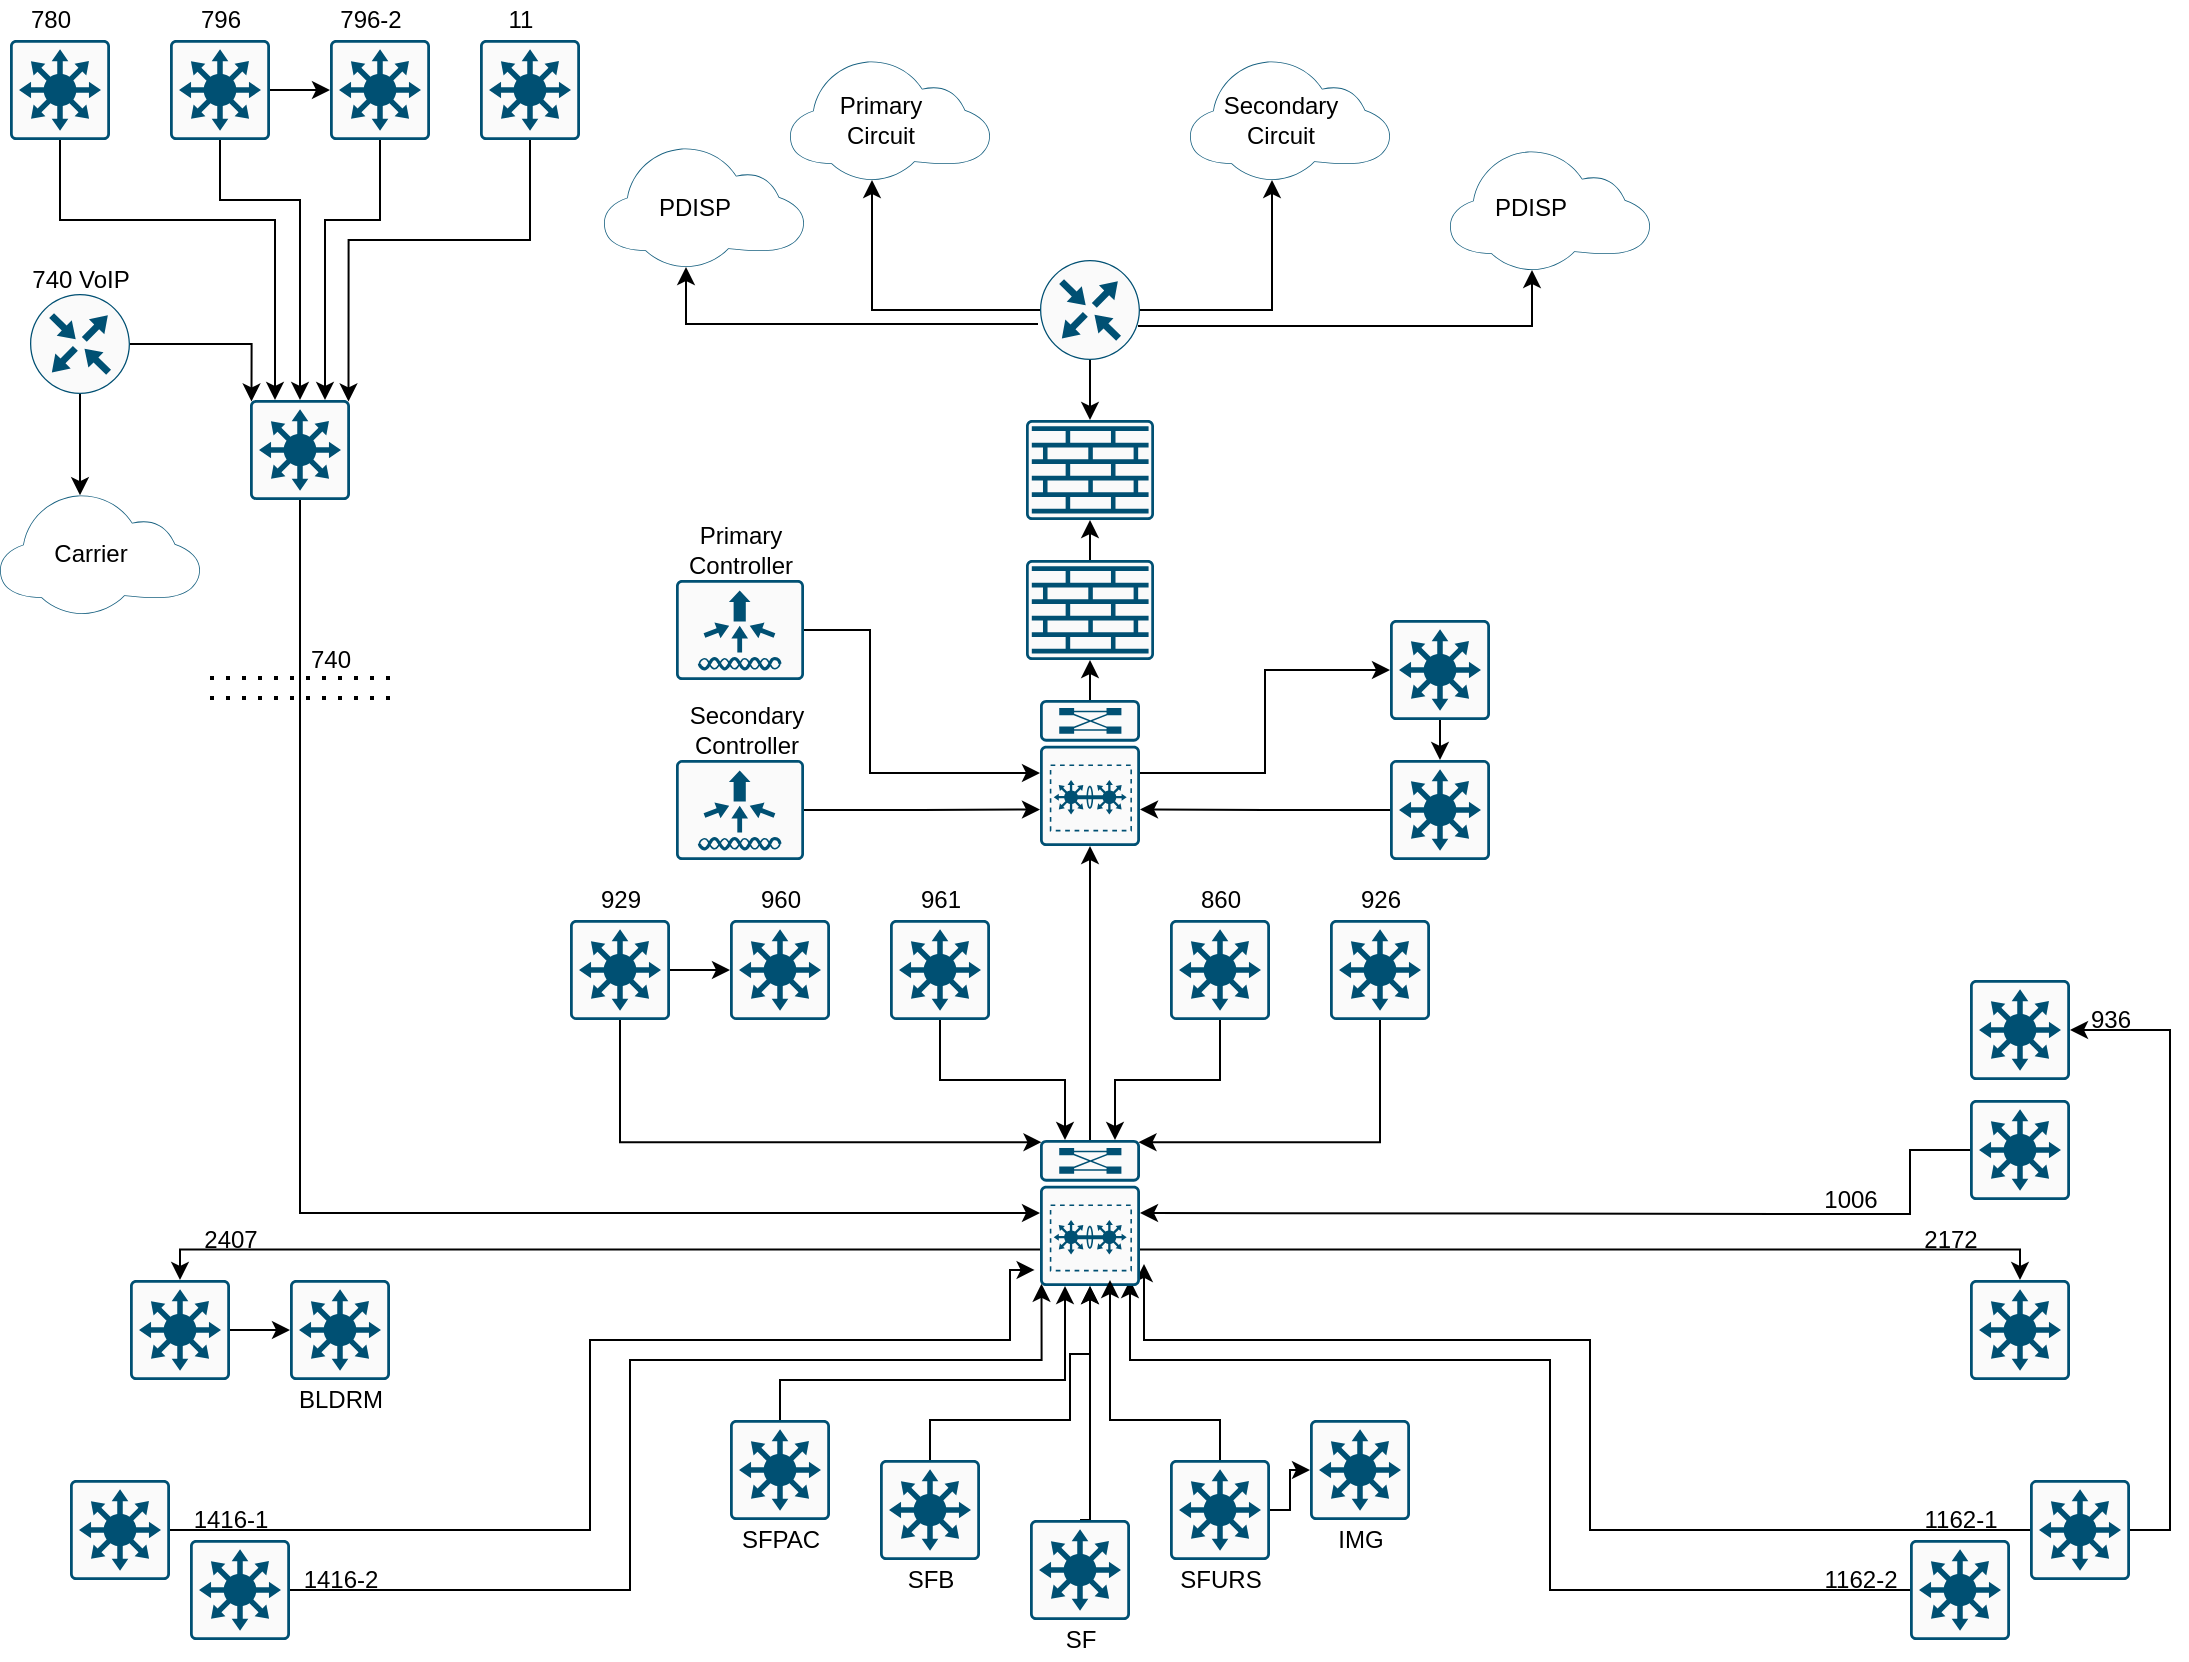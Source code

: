 <mxfile version="20.5.1" type="github" pages="4">
  <diagram id="FriN-vtPURFgTbw2qRA8" name="Primary Site">
    <mxGraphModel dx="1422" dy="762" grid="1" gridSize="10" guides="1" tooltips="1" connect="1" arrows="1" fold="1" page="1" pageScale="1" pageWidth="1100" pageHeight="850" math="0" shadow="0">
      <root>
        <mxCell id="0" />
        <mxCell id="1" parent="0" />
        <mxCell id="OypqnE4JQ_PSxYISH2HQ-80" style="edgeStyle=orthogonalEdgeStyle;rounded=0;orthogonalLoop=1;jettySize=auto;html=1;exitX=1;exitY=0.5;exitDx=0;exitDy=0;exitPerimeter=0;entryX=-0.054;entryY=0.89;entryDx=0;entryDy=0;entryPerimeter=0;" parent="1" source="OypqnE4JQ_PSxYISH2HQ-9" target="OypqnE4JQ_PSxYISH2HQ-18" edge="1">
          <mxGeometry relative="1" as="geometry">
            <Array as="points">
              <mxPoint x="300" y="775" />
              <mxPoint x="300" y="680" />
              <mxPoint x="510" y="680" />
              <mxPoint x="510" y="645" />
            </Array>
          </mxGeometry>
        </mxCell>
        <mxCell id="OypqnE4JQ_PSxYISH2HQ-9" value="" style="sketch=0;points=[[0.015,0.015,0],[0.985,0.015,0],[0.985,0.985,0],[0.015,0.985,0],[0.25,0,0],[0.5,0,0],[0.75,0,0],[1,0.25,0],[1,0.5,0],[1,0.75,0],[0.75,1,0],[0.5,1,0],[0.25,1,0],[0,0.75,0],[0,0.5,0],[0,0.25,0]];verticalLabelPosition=bottom;html=1;verticalAlign=top;aspect=fixed;align=center;pointerEvents=1;shape=mxgraph.cisco19.rect;prIcon=l3_switch;fillColor=#FAFAFA;strokeColor=#005073;" parent="1" vertex="1">
          <mxGeometry x="40" y="750" width="50" height="50" as="geometry" />
        </mxCell>
        <mxCell id="OypqnE4JQ_PSxYISH2HQ-72" style="edgeStyle=orthogonalEdgeStyle;rounded=0;orthogonalLoop=1;jettySize=auto;html=1;exitX=1;exitY=0.5;exitDx=0;exitDy=0;exitPerimeter=0;entryX=0.015;entryY=0.985;entryDx=0;entryDy=0;entryPerimeter=0;" parent="1" source="OypqnE4JQ_PSxYISH2HQ-10" target="OypqnE4JQ_PSxYISH2HQ-18" edge="1">
          <mxGeometry relative="1" as="geometry">
            <Array as="points">
              <mxPoint x="320" y="805" />
              <mxPoint x="320" y="690" />
              <mxPoint x="526" y="690" />
            </Array>
          </mxGeometry>
        </mxCell>
        <mxCell id="OypqnE4JQ_PSxYISH2HQ-10" value="" style="sketch=0;points=[[0.015,0.015,0],[0.985,0.015,0],[0.985,0.985,0],[0.015,0.985,0],[0.25,0,0],[0.5,0,0],[0.75,0,0],[1,0.25,0],[1,0.5,0],[1,0.75,0],[0.75,1,0],[0.5,1,0],[0.25,1,0],[0,0.75,0],[0,0.5,0],[0,0.25,0]];verticalLabelPosition=bottom;html=1;verticalAlign=top;aspect=fixed;align=center;pointerEvents=1;shape=mxgraph.cisco19.rect;prIcon=l3_switch;fillColor=#FAFAFA;strokeColor=#005073;" parent="1" vertex="1">
          <mxGeometry x="100" y="780" width="50" height="50" as="geometry" />
        </mxCell>
        <mxCell id="R2XJ4uEHDBm3MuejXHk6-41" style="edgeStyle=orthogonalEdgeStyle;rounded=0;orthogonalLoop=1;jettySize=auto;html=1;exitX=1;exitY=0.5;exitDx=0;exitDy=0;exitPerimeter=0;entryX=0;entryY=0.5;entryDx=0;entryDy=0;entryPerimeter=0;" parent="1" source="OypqnE4JQ_PSxYISH2HQ-11" target="R2XJ4uEHDBm3MuejXHk6-40" edge="1">
          <mxGeometry relative="1" as="geometry" />
        </mxCell>
        <mxCell id="OypqnE4JQ_PSxYISH2HQ-11" value="" style="sketch=0;points=[[0.015,0.015,0],[0.985,0.015,0],[0.985,0.985,0],[0.015,0.985,0],[0.25,0,0],[0.5,0,0],[0.75,0,0],[1,0.25,0],[1,0.5,0],[1,0.75,0],[0.75,1,0],[0.5,1,0],[0.25,1,0],[0,0.75,0],[0,0.5,0],[0,0.25,0]];verticalLabelPosition=bottom;html=1;verticalAlign=top;aspect=fixed;align=center;pointerEvents=1;shape=mxgraph.cisco19.rect;prIcon=l3_switch;fillColor=#FAFAFA;strokeColor=#005073;" parent="1" vertex="1">
          <mxGeometry x="70" y="650" width="50" height="50" as="geometry" />
        </mxCell>
        <mxCell id="OypqnE4JQ_PSxYISH2HQ-12" value="" style="sketch=0;points=[[0.015,0.015,0],[0.985,0.015,0],[0.985,0.985,0],[0.015,0.985,0],[0.25,0,0],[0.5,0,0],[0.75,0,0],[1,0.25,0],[1,0.5,0],[1,0.75,0],[0.75,1,0],[0.5,1,0],[0.25,1,0],[0,0.75,0],[0,0.5,0],[0,0.25,0]];verticalLabelPosition=bottom;html=1;verticalAlign=top;aspect=fixed;align=center;pointerEvents=1;shape=mxgraph.cisco19.rect;prIcon=l3_switch;fillColor=#FAFAFA;strokeColor=#005073;" parent="1" vertex="1">
          <mxGeometry x="990" y="500" width="50" height="50" as="geometry" />
        </mxCell>
        <mxCell id="R2XJ4uEHDBm3MuejXHk6-22" style="edgeStyle=orthogonalEdgeStyle;rounded=0;orthogonalLoop=1;jettySize=auto;html=1;exitX=0;exitY=0.5;exitDx=0;exitDy=0;exitPerimeter=0;entryX=1;entryY=0.5;entryDx=0;entryDy=0;entryPerimeter=0;" parent="1" source="OypqnE4JQ_PSxYISH2HQ-13" target="OypqnE4JQ_PSxYISH2HQ-18" edge="1">
          <mxGeometry relative="1" as="geometry">
            <Array as="points">
              <mxPoint x="960" y="585" />
              <mxPoint x="960" y="617" />
              <mxPoint x="930" y="617" />
            </Array>
          </mxGeometry>
        </mxCell>
        <mxCell id="OypqnE4JQ_PSxYISH2HQ-13" value="" style="sketch=0;points=[[0.015,0.015,0],[0.985,0.015,0],[0.985,0.985,0],[0.015,0.985,0],[0.25,0,0],[0.5,0,0],[0.75,0,0],[1,0.25,0],[1,0.5,0],[1,0.75,0],[0.75,1,0],[0.5,1,0],[0.25,1,0],[0,0.75,0],[0,0.5,0],[0,0.25,0]];verticalLabelPosition=bottom;html=1;verticalAlign=top;aspect=fixed;align=center;pointerEvents=1;shape=mxgraph.cisco19.rect;prIcon=l3_switch;fillColor=#FAFAFA;strokeColor=#005073;" parent="1" vertex="1">
          <mxGeometry x="990" y="560" width="50" height="50" as="geometry" />
        </mxCell>
        <object label="" id="OypqnE4JQ_PSxYISH2HQ-14">
          <mxCell style="sketch=0;points=[[0.015,0.015,0],[0.985,0.015,0],[0.985,0.985,0],[0.015,0.985,0],[0.25,0,0],[0.5,0,0],[0.75,0,0],[1,0.25,0],[1,0.5,0],[1,0.75,0],[0.75,1,0],[0.5,1,0],[0.25,1,0],[0,0.75,0],[0,0.5,0],[0,0.25,0]];verticalLabelPosition=bottom;html=1;verticalAlign=top;aspect=fixed;align=center;pointerEvents=1;shape=mxgraph.cisco19.rect;prIcon=l3_switch;fillColor=#FAFAFA;strokeColor=#005073;" parent="1" vertex="1">
            <mxGeometry x="990" y="650" width="50" height="50" as="geometry" />
          </mxCell>
        </object>
        <mxCell id="OypqnE4JQ_PSxYISH2HQ-74" style="edgeStyle=orthogonalEdgeStyle;rounded=0;orthogonalLoop=1;jettySize=auto;html=1;exitX=0;exitY=0.5;exitDx=0;exitDy=0;exitPerimeter=0;" parent="1" source="OypqnE4JQ_PSxYISH2HQ-15" edge="1">
          <mxGeometry relative="1" as="geometry">
            <mxPoint x="570" y="650" as="targetPoint" />
            <Array as="points">
              <mxPoint x="780" y="805" />
              <mxPoint x="780" y="690" />
              <mxPoint x="570" y="690" />
            </Array>
          </mxGeometry>
        </mxCell>
        <mxCell id="OypqnE4JQ_PSxYISH2HQ-15" value="" style="sketch=0;points=[[0.015,0.015,0],[0.985,0.015,0],[0.985,0.985,0],[0.015,0.985,0],[0.25,0,0],[0.5,0,0],[0.75,0,0],[1,0.25,0],[1,0.5,0],[1,0.75,0],[0.75,1,0],[0.5,1,0],[0.25,1,0],[0,0.75,0],[0,0.5,0],[0,0.25,0]];verticalLabelPosition=bottom;html=1;verticalAlign=top;aspect=fixed;align=center;pointerEvents=1;shape=mxgraph.cisco19.rect;prIcon=l3_switch;fillColor=#FAFAFA;strokeColor=#005073;" parent="1" vertex="1">
          <mxGeometry x="960" y="780" width="50" height="50" as="geometry" />
        </mxCell>
        <mxCell id="R2XJ4uEHDBm3MuejXHk6-32" style="edgeStyle=orthogonalEdgeStyle;rounded=0;orthogonalLoop=1;jettySize=auto;html=1;exitX=1;exitY=0.5;exitDx=0;exitDy=0;exitPerimeter=0;entryX=1;entryY=0.5;entryDx=0;entryDy=0;entryPerimeter=0;" parent="1" source="OypqnE4JQ_PSxYISH2HQ-16" target="OypqnE4JQ_PSxYISH2HQ-12" edge="1">
          <mxGeometry relative="1" as="geometry" />
        </mxCell>
        <mxCell id="R2XJ4uEHDBm3MuejXHk6-68" style="edgeStyle=orthogonalEdgeStyle;rounded=0;orthogonalLoop=1;jettySize=auto;html=1;exitX=0;exitY=0.5;exitDx=0;exitDy=0;exitPerimeter=0;entryX=1.04;entryY=0.849;entryDx=0;entryDy=0;entryPerimeter=0;" parent="1" source="OypqnE4JQ_PSxYISH2HQ-16" target="OypqnE4JQ_PSxYISH2HQ-18" edge="1">
          <mxGeometry relative="1" as="geometry">
            <Array as="points">
              <mxPoint x="800" y="775" />
              <mxPoint x="800" y="680" />
              <mxPoint x="577" y="680" />
            </Array>
          </mxGeometry>
        </mxCell>
        <mxCell id="OypqnE4JQ_PSxYISH2HQ-16" value="" style="sketch=0;points=[[0.015,0.015,0],[0.985,0.015,0],[0.985,0.985,0],[0.015,0.985,0],[0.25,0,0],[0.5,0,0],[0.75,0,0],[1,0.25,0],[1,0.5,0],[1,0.75,0],[0.75,1,0],[0.5,1,0],[0.25,1,0],[0,0.75,0],[0,0.5,0],[0,0.25,0]];verticalLabelPosition=bottom;html=1;verticalAlign=top;aspect=fixed;align=center;pointerEvents=1;shape=mxgraph.cisco19.rect;prIcon=l3_switch;fillColor=#FAFAFA;strokeColor=#005073;" parent="1" vertex="1">
          <mxGeometry x="1020" y="750" width="50" height="50" as="geometry" />
        </mxCell>
        <mxCell id="OypqnE4JQ_PSxYISH2HQ-69" style="edgeStyle=orthogonalEdgeStyle;rounded=0;orthogonalLoop=1;jettySize=auto;html=1;exitX=0;exitY=0.75;exitDx=0;exitDy=0;exitPerimeter=0;entryX=0.5;entryY=0;entryDx=0;entryDy=0;entryPerimeter=0;" parent="1" source="OypqnE4JQ_PSxYISH2HQ-18" target="OypqnE4JQ_PSxYISH2HQ-11" edge="1">
          <mxGeometry relative="1" as="geometry">
            <Array as="points">
              <mxPoint x="95" y="635" />
            </Array>
          </mxGeometry>
        </mxCell>
        <mxCell id="OypqnE4JQ_PSxYISH2HQ-70" style="edgeStyle=orthogonalEdgeStyle;rounded=0;orthogonalLoop=1;jettySize=auto;html=1;exitX=1;exitY=0.75;exitDx=0;exitDy=0;exitPerimeter=0;entryX=0.5;entryY=0;entryDx=0;entryDy=0;entryPerimeter=0;" parent="1" source="OypqnE4JQ_PSxYISH2HQ-18" target="OypqnE4JQ_PSxYISH2HQ-14" edge="1">
          <mxGeometry relative="1" as="geometry">
            <Array as="points">
              <mxPoint x="1015" y="635" />
            </Array>
          </mxGeometry>
        </mxCell>
        <mxCell id="R2XJ4uEHDBm3MuejXHk6-43" style="edgeStyle=orthogonalEdgeStyle;rounded=0;orthogonalLoop=1;jettySize=auto;html=1;exitX=0.5;exitY=0;exitDx=0;exitDy=0;exitPerimeter=0;entryX=0.5;entryY=1;entryDx=0;entryDy=0;entryPerimeter=0;" parent="1" source="OypqnE4JQ_PSxYISH2HQ-18" target="R2XJ4uEHDBm3MuejXHk6-1" edge="1">
          <mxGeometry relative="1" as="geometry" />
        </mxCell>
        <mxCell id="OypqnE4JQ_PSxYISH2HQ-18" value="" style="sketch=0;points=[[0.015,0.015,0],[0.985,0.015,0],[0.985,0.985,0],[0.015,0.985,0],[0.25,0,0],[0.5,0,0],[0.75,0,0],[1,0.25,0],[1,0.5,0],[1,0.75,0],[0.75,1,0],[0.5,1,0],[0.25,1,0],[0,0.75,0],[0,0.5,0],[0,0.25,0]];verticalLabelPosition=bottom;html=1;verticalAlign=top;aspect=fixed;align=center;pointerEvents=1;shape=mxgraph.cisco19.rect;prIcon=6500_vss;fillColor=#FAFAFA;strokeColor=#005073;" parent="1" vertex="1">
          <mxGeometry x="525" y="580" width="50" height="73" as="geometry" />
        </mxCell>
        <mxCell id="R2XJ4uEHDBm3MuejXHk6-81" style="edgeStyle=orthogonalEdgeStyle;rounded=0;orthogonalLoop=1;jettySize=auto;html=1;exitX=0.5;exitY=1;exitDx=0;exitDy=0;exitPerimeter=0;entryX=0.25;entryY=0;entryDx=0;entryDy=0;entryPerimeter=0;" parent="1" source="OypqnE4JQ_PSxYISH2HQ-19" target="OypqnE4JQ_PSxYISH2HQ-20" edge="1">
          <mxGeometry relative="1" as="geometry">
            <Array as="points">
              <mxPoint x="35" y="120" />
              <mxPoint x="143" y="120" />
            </Array>
          </mxGeometry>
        </mxCell>
        <mxCell id="OypqnE4JQ_PSxYISH2HQ-19" value="" style="sketch=0;points=[[0.015,0.015,0],[0.985,0.015,0],[0.985,0.985,0],[0.015,0.985,0],[0.25,0,0],[0.5,0,0],[0.75,0,0],[1,0.25,0],[1,0.5,0],[1,0.75,0],[0.75,1,0],[0.5,1,0],[0.25,1,0],[0,0.75,0],[0,0.5,0],[0,0.25,0]];verticalLabelPosition=bottom;html=1;verticalAlign=top;aspect=fixed;align=center;pointerEvents=1;shape=mxgraph.cisco19.rect;prIcon=l3_switch;fillColor=#FAFAFA;strokeColor=#005073;" parent="1" vertex="1">
          <mxGeometry x="10" y="30" width="50" height="50" as="geometry" />
        </mxCell>
        <mxCell id="OypqnE4JQ_PSxYISH2HQ-46" style="edgeStyle=orthogonalEdgeStyle;rounded=0;orthogonalLoop=1;jettySize=auto;html=1;exitX=0.5;exitY=1;exitDx=0;exitDy=0;exitPerimeter=0;entryX=0;entryY=0.5;entryDx=0;entryDy=0;entryPerimeter=0;" parent="1" source="OypqnE4JQ_PSxYISH2HQ-20" target="OypqnE4JQ_PSxYISH2HQ-18" edge="1">
          <mxGeometry relative="1" as="geometry" />
        </mxCell>
        <mxCell id="OypqnE4JQ_PSxYISH2HQ-20" value="" style="sketch=0;points=[[0.015,0.015,0],[0.985,0.015,0],[0.985,0.985,0],[0.015,0.985,0],[0.25,0,0],[0.5,0,0],[0.75,0,0],[1,0.25,0],[1,0.5,0],[1,0.75,0],[0.75,1,0],[0.5,1,0],[0.25,1,0],[0,0.75,0],[0,0.5,0],[0,0.25,0]];verticalLabelPosition=bottom;html=1;verticalAlign=top;aspect=fixed;align=center;pointerEvents=1;shape=mxgraph.cisco19.rect;prIcon=l3_switch;fillColor=#FAFAFA;strokeColor=#005073;" parent="1" vertex="1">
          <mxGeometry x="130" y="210" width="50" height="50" as="geometry" />
        </mxCell>
        <mxCell id="R2XJ4uEHDBm3MuejXHk6-77" style="edgeStyle=orthogonalEdgeStyle;rounded=0;orthogonalLoop=1;jettySize=auto;html=1;exitX=1;exitY=0.5;exitDx=0;exitDy=0;exitPerimeter=0;entryX=0;entryY=0.5;entryDx=0;entryDy=0;entryPerimeter=0;" parent="1" source="OypqnE4JQ_PSxYISH2HQ-21" target="OypqnE4JQ_PSxYISH2HQ-23" edge="1">
          <mxGeometry relative="1" as="geometry" />
        </mxCell>
        <mxCell id="R2XJ4uEHDBm3MuejXHk6-78" style="edgeStyle=orthogonalEdgeStyle;rounded=0;orthogonalLoop=1;jettySize=auto;html=1;exitX=0.5;exitY=1;exitDx=0;exitDy=0;exitPerimeter=0;entryX=0.5;entryY=0;entryDx=0;entryDy=0;entryPerimeter=0;" parent="1" source="OypqnE4JQ_PSxYISH2HQ-21" target="OypqnE4JQ_PSxYISH2HQ-20" edge="1">
          <mxGeometry relative="1" as="geometry">
            <Array as="points">
              <mxPoint x="115" y="110" />
              <mxPoint x="155" y="110" />
            </Array>
          </mxGeometry>
        </mxCell>
        <mxCell id="OypqnE4JQ_PSxYISH2HQ-21" value="" style="sketch=0;points=[[0.015,0.015,0],[0.985,0.015,0],[0.985,0.985,0],[0.015,0.985,0],[0.25,0,0],[0.5,0,0],[0.75,0,0],[1,0.25,0],[1,0.5,0],[1,0.75,0],[0.75,1,0],[0.5,1,0],[0.25,1,0],[0,0.75,0],[0,0.5,0],[0,0.25,0]];verticalLabelPosition=bottom;html=1;verticalAlign=top;aspect=fixed;align=center;pointerEvents=1;shape=mxgraph.cisco19.rect;prIcon=l3_switch;fillColor=#FAFAFA;strokeColor=#005073;" parent="1" vertex="1">
          <mxGeometry x="90" y="30" width="50" height="50" as="geometry" />
        </mxCell>
        <mxCell id="R2XJ4uEHDBm3MuejXHk6-80" style="edgeStyle=orthogonalEdgeStyle;rounded=0;orthogonalLoop=1;jettySize=auto;html=1;exitX=0.5;exitY=1;exitDx=0;exitDy=0;exitPerimeter=0;entryX=0.985;entryY=0.015;entryDx=0;entryDy=0;entryPerimeter=0;" parent="1" source="OypqnE4JQ_PSxYISH2HQ-22" target="OypqnE4JQ_PSxYISH2HQ-20" edge="1">
          <mxGeometry relative="1" as="geometry">
            <Array as="points">
              <mxPoint x="270" y="130" />
              <mxPoint x="179" y="130" />
            </Array>
          </mxGeometry>
        </mxCell>
        <mxCell id="OypqnE4JQ_PSxYISH2HQ-22" value="" style="sketch=0;points=[[0.015,0.015,0],[0.985,0.015,0],[0.985,0.985,0],[0.015,0.985,0],[0.25,0,0],[0.5,0,0],[0.75,0,0],[1,0.25,0],[1,0.5,0],[1,0.75,0],[0.75,1,0],[0.5,1,0],[0.25,1,0],[0,0.75,0],[0,0.5,0],[0,0.25,0]];verticalLabelPosition=bottom;html=1;verticalAlign=top;aspect=fixed;align=center;pointerEvents=1;shape=mxgraph.cisco19.rect;prIcon=l3_switch;fillColor=#FAFAFA;strokeColor=#005073;" parent="1" vertex="1">
          <mxGeometry x="245" y="30" width="50" height="50" as="geometry" />
        </mxCell>
        <mxCell id="R2XJ4uEHDBm3MuejXHk6-79" style="edgeStyle=orthogonalEdgeStyle;rounded=0;orthogonalLoop=1;jettySize=auto;html=1;exitX=0.5;exitY=1;exitDx=0;exitDy=0;exitPerimeter=0;entryX=0.75;entryY=0;entryDx=0;entryDy=0;entryPerimeter=0;" parent="1" source="OypqnE4JQ_PSxYISH2HQ-23" target="OypqnE4JQ_PSxYISH2HQ-20" edge="1">
          <mxGeometry relative="1" as="geometry">
            <Array as="points">
              <mxPoint x="195" y="120" />
              <mxPoint x="168" y="120" />
            </Array>
          </mxGeometry>
        </mxCell>
        <mxCell id="OypqnE4JQ_PSxYISH2HQ-23" value="" style="sketch=0;points=[[0.015,0.015,0],[0.985,0.015,0],[0.985,0.985,0],[0.015,0.985,0],[0.25,0,0],[0.5,0,0],[0.75,0,0],[1,0.25,0],[1,0.5,0],[1,0.75,0],[0.75,1,0],[0.5,1,0],[0.25,1,0],[0,0.75,0],[0,0.5,0],[0,0.25,0]];verticalLabelPosition=bottom;html=1;verticalAlign=top;aspect=fixed;align=center;pointerEvents=1;shape=mxgraph.cisco19.rect;prIcon=l3_switch;fillColor=#FAFAFA;strokeColor=#005073;" parent="1" vertex="1">
          <mxGeometry x="170" y="30" width="50" height="50" as="geometry" />
        </mxCell>
        <mxCell id="R2XJ4uEHDBm3MuejXHk6-67" style="edgeStyle=orthogonalEdgeStyle;rounded=0;orthogonalLoop=1;jettySize=auto;html=1;exitX=0.5;exitY=1;exitDx=0;exitDy=0;exitPerimeter=0;entryX=0.985;entryY=0.015;entryDx=0;entryDy=0;entryPerimeter=0;" parent="1" source="OypqnE4JQ_PSxYISH2HQ-37" target="OypqnE4JQ_PSxYISH2HQ-18" edge="1">
          <mxGeometry relative="1" as="geometry" />
        </mxCell>
        <mxCell id="OypqnE4JQ_PSxYISH2HQ-37" value="" style="sketch=0;points=[[0.015,0.015,0],[0.985,0.015,0],[0.985,0.985,0],[0.015,0.985,0],[0.25,0,0],[0.5,0,0],[0.75,0,0],[1,0.25,0],[1,0.5,0],[1,0.75,0],[0.75,1,0],[0.5,1,0],[0.25,1,0],[0,0.75,0],[0,0.5,0],[0,0.25,0]];verticalLabelPosition=bottom;html=1;verticalAlign=top;aspect=fixed;align=center;pointerEvents=1;shape=mxgraph.cisco19.rect;prIcon=l3_switch;fillColor=#FAFAFA;strokeColor=#005073;" parent="1" vertex="1">
          <mxGeometry x="670" y="470" width="50" height="50" as="geometry" />
        </mxCell>
        <mxCell id="OypqnE4JQ_PSxYISH2HQ-50" style="edgeStyle=orthogonalEdgeStyle;rounded=0;orthogonalLoop=1;jettySize=auto;html=1;exitX=0.5;exitY=1;exitDx=0;exitDy=0;exitPerimeter=0;entryX=0.015;entryY=0.015;entryDx=0;entryDy=0;entryPerimeter=0;" parent="1" source="OypqnE4JQ_PSxYISH2HQ-38" target="OypqnE4JQ_PSxYISH2HQ-18" edge="1">
          <mxGeometry relative="1" as="geometry" />
        </mxCell>
        <mxCell id="R2XJ4uEHDBm3MuejXHk6-55" style="edgeStyle=orthogonalEdgeStyle;rounded=0;orthogonalLoop=1;jettySize=auto;html=1;exitX=1;exitY=0.5;exitDx=0;exitDy=0;exitPerimeter=0;entryX=0;entryY=0.5;entryDx=0;entryDy=0;entryPerimeter=0;" parent="1" source="OypqnE4JQ_PSxYISH2HQ-38" target="OypqnE4JQ_PSxYISH2HQ-39" edge="1">
          <mxGeometry relative="1" as="geometry" />
        </mxCell>
        <mxCell id="OypqnE4JQ_PSxYISH2HQ-38" value="" style="sketch=0;points=[[0.015,0.015,0],[0.985,0.015,0],[0.985,0.985,0],[0.015,0.985,0],[0.25,0,0],[0.5,0,0],[0.75,0,0],[1,0.25,0],[1,0.5,0],[1,0.75,0],[0.75,1,0],[0.5,1,0],[0.25,1,0],[0,0.75,0],[0,0.5,0],[0,0.25,0]];verticalLabelPosition=bottom;html=1;verticalAlign=top;aspect=fixed;align=center;pointerEvents=1;shape=mxgraph.cisco19.rect;prIcon=l3_switch;fillColor=#FAFAFA;strokeColor=#005073;" parent="1" vertex="1">
          <mxGeometry x="290" y="470" width="50" height="50" as="geometry" />
        </mxCell>
        <mxCell id="OypqnE4JQ_PSxYISH2HQ-39" value="" style="sketch=0;points=[[0.015,0.015,0],[0.985,0.015,0],[0.985,0.985,0],[0.015,0.985,0],[0.25,0,0],[0.5,0,0],[0.75,0,0],[1,0.25,0],[1,0.5,0],[1,0.75,0],[0.75,1,0],[0.5,1,0],[0.25,1,0],[0,0.75,0],[0,0.5,0],[0,0.25,0]];verticalLabelPosition=bottom;html=1;verticalAlign=top;aspect=fixed;align=center;pointerEvents=1;shape=mxgraph.cisco19.rect;prIcon=l3_switch;fillColor=#FAFAFA;strokeColor=#005073;" parent="1" vertex="1">
          <mxGeometry x="370" y="470" width="50" height="50" as="geometry" />
        </mxCell>
        <mxCell id="OypqnE4JQ_PSxYISH2HQ-63" style="edgeStyle=orthogonalEdgeStyle;rounded=0;orthogonalLoop=1;jettySize=auto;html=1;exitX=0.5;exitY=1;exitDx=0;exitDy=0;exitPerimeter=0;entryX=0.25;entryY=0;entryDx=0;entryDy=0;entryPerimeter=0;" parent="1" source="OypqnE4JQ_PSxYISH2HQ-40" target="OypqnE4JQ_PSxYISH2HQ-18" edge="1">
          <mxGeometry relative="1" as="geometry">
            <Array as="points">
              <mxPoint x="475" y="550" />
              <mxPoint x="538" y="550" />
            </Array>
          </mxGeometry>
        </mxCell>
        <mxCell id="OypqnE4JQ_PSxYISH2HQ-40" value="" style="sketch=0;points=[[0.015,0.015,0],[0.985,0.015,0],[0.985,0.985,0],[0.015,0.985,0],[0.25,0,0],[0.5,0,0],[0.75,0,0],[1,0.25,0],[1,0.5,0],[1,0.75,0],[0.75,1,0],[0.5,1,0],[0.25,1,0],[0,0.75,0],[0,0.5,0],[0,0.25,0]];verticalLabelPosition=bottom;html=1;verticalAlign=top;aspect=fixed;align=center;pointerEvents=1;shape=mxgraph.cisco19.rect;prIcon=l3_switch;fillColor=#FAFAFA;strokeColor=#005073;" parent="1" vertex="1">
          <mxGeometry x="450" y="470" width="50" height="50" as="geometry" />
        </mxCell>
        <mxCell id="OypqnE4JQ_PSxYISH2HQ-54" style="edgeStyle=orthogonalEdgeStyle;rounded=0;orthogonalLoop=1;jettySize=auto;html=1;exitX=0.5;exitY=1;exitDx=0;exitDy=0;exitPerimeter=0;entryX=0.75;entryY=0;entryDx=0;entryDy=0;entryPerimeter=0;" parent="1" source="OypqnE4JQ_PSxYISH2HQ-41" target="OypqnE4JQ_PSxYISH2HQ-18" edge="1">
          <mxGeometry relative="1" as="geometry" />
        </mxCell>
        <mxCell id="OypqnE4JQ_PSxYISH2HQ-41" value="" style="sketch=0;points=[[0.015,0.015,0],[0.985,0.015,0],[0.985,0.985,0],[0.015,0.985,0],[0.25,0,0],[0.5,0,0],[0.75,0,0],[1,0.25,0],[1,0.5,0],[1,0.75,0],[0.75,1,0],[0.5,1,0],[0.25,1,0],[0,0.75,0],[0,0.5,0],[0,0.25,0]];verticalLabelPosition=bottom;html=1;verticalAlign=top;aspect=fixed;align=center;pointerEvents=1;shape=mxgraph.cisco19.rect;prIcon=l3_switch;fillColor=#FAFAFA;strokeColor=#005073;" parent="1" vertex="1">
          <mxGeometry x="590" y="470" width="50" height="50" as="geometry" />
        </mxCell>
        <mxCell id="OypqnE4JQ_PSxYISH2HQ-47" value="" style="endArrow=none;dashed=1;html=1;dashPattern=1 3;strokeWidth=2;rounded=0;" parent="1" edge="1">
          <mxGeometry width="50" height="50" relative="1" as="geometry">
            <mxPoint x="110" y="349" as="sourcePoint" />
            <mxPoint x="200" y="349" as="targetPoint" />
          </mxGeometry>
        </mxCell>
        <mxCell id="OypqnE4JQ_PSxYISH2HQ-48" value="" style="endArrow=none;dashed=1;html=1;dashPattern=1 3;strokeWidth=2;rounded=0;" parent="1" edge="1">
          <mxGeometry width="50" height="50" relative="1" as="geometry">
            <mxPoint x="110" y="359" as="sourcePoint" />
            <mxPoint x="200" y="359" as="targetPoint" />
          </mxGeometry>
        </mxCell>
        <mxCell id="OypqnE4JQ_PSxYISH2HQ-79" style="edgeStyle=orthogonalEdgeStyle;rounded=0;orthogonalLoop=1;jettySize=auto;html=1;exitX=0.5;exitY=0;exitDx=0;exitDy=0;exitPerimeter=0;entryX=0.25;entryY=1;entryDx=0;entryDy=0;entryPerimeter=0;" parent="1" source="OypqnE4JQ_PSxYISH2HQ-65" target="OypqnE4JQ_PSxYISH2HQ-18" edge="1">
          <mxGeometry relative="1" as="geometry">
            <Array as="points">
              <mxPoint x="395" y="700" />
              <mxPoint x="538" y="700" />
            </Array>
          </mxGeometry>
        </mxCell>
        <mxCell id="OypqnE4JQ_PSxYISH2HQ-65" value="" style="sketch=0;points=[[0.015,0.015,0],[0.985,0.015,0],[0.985,0.985,0],[0.015,0.985,0],[0.25,0,0],[0.5,0,0],[0.75,0,0],[1,0.25,0],[1,0.5,0],[1,0.75,0],[0.75,1,0],[0.5,1,0],[0.25,1,0],[0,0.75,0],[0,0.5,0],[0,0.25,0]];verticalLabelPosition=bottom;html=1;verticalAlign=top;aspect=fixed;align=center;pointerEvents=1;shape=mxgraph.cisco19.rect;prIcon=l3_switch;fillColor=#FAFAFA;strokeColor=#005073;" parent="1" vertex="1">
          <mxGeometry x="370" y="720" width="50" height="50" as="geometry" />
        </mxCell>
        <mxCell id="OypqnE4JQ_PSxYISH2HQ-75" style="edgeStyle=orthogonalEdgeStyle;rounded=0;orthogonalLoop=1;jettySize=auto;html=1;exitX=0.5;exitY=0;exitDx=0;exitDy=0;exitPerimeter=0;entryX=0.5;entryY=1;entryDx=0;entryDy=0;entryPerimeter=0;" parent="1" source="OypqnE4JQ_PSxYISH2HQ-66" target="OypqnE4JQ_PSxYISH2HQ-18" edge="1">
          <mxGeometry relative="1" as="geometry">
            <Array as="points">
              <mxPoint x="470" y="720" />
              <mxPoint x="540" y="720" />
              <mxPoint x="540" y="687" />
              <mxPoint x="550" y="687" />
            </Array>
          </mxGeometry>
        </mxCell>
        <mxCell id="OypqnE4JQ_PSxYISH2HQ-66" value="" style="sketch=0;points=[[0.015,0.015,0],[0.985,0.015,0],[0.985,0.985,0],[0.015,0.985,0],[0.25,0,0],[0.5,0,0],[0.75,0,0],[1,0.25,0],[1,0.5,0],[1,0.75,0],[0.75,1,0],[0.5,1,0],[0.25,1,0],[0,0.75,0],[0,0.5,0],[0,0.25,0]];verticalLabelPosition=bottom;html=1;verticalAlign=top;aspect=fixed;align=center;pointerEvents=1;shape=mxgraph.cisco19.rect;prIcon=l3_switch;fillColor=#FAFAFA;strokeColor=#005073;" parent="1" vertex="1">
          <mxGeometry x="445" y="740" width="50" height="50" as="geometry" />
        </mxCell>
        <mxCell id="OypqnE4JQ_PSxYISH2HQ-77" style="edgeStyle=orthogonalEdgeStyle;rounded=0;orthogonalLoop=1;jettySize=auto;html=1;exitX=0.5;exitY=0;exitDx=0;exitDy=0;exitPerimeter=0;entryX=0.5;entryY=1;entryDx=0;entryDy=0;entryPerimeter=0;" parent="1" source="OypqnE4JQ_PSxYISH2HQ-67" target="OypqnE4JQ_PSxYISH2HQ-18" edge="1">
          <mxGeometry relative="1" as="geometry">
            <Array as="points">
              <mxPoint x="550" y="770" />
            </Array>
          </mxGeometry>
        </mxCell>
        <mxCell id="OypqnE4JQ_PSxYISH2HQ-67" value="" style="sketch=0;points=[[0.015,0.015,0],[0.985,0.015,0],[0.985,0.985,0],[0.015,0.985,0],[0.25,0,0],[0.5,0,0],[0.75,0,0],[1,0.25,0],[1,0.5,0],[1,0.75,0],[0.75,1,0],[0.5,1,0],[0.25,1,0],[0,0.75,0],[0,0.5,0],[0,0.25,0]];verticalLabelPosition=bottom;html=1;verticalAlign=top;aspect=fixed;align=center;pointerEvents=1;shape=mxgraph.cisco19.rect;prIcon=l3_switch;fillColor=#FAFAFA;strokeColor=#005073;" parent="1" vertex="1">
          <mxGeometry x="520" y="770" width="50" height="50" as="geometry" />
        </mxCell>
        <mxCell id="OypqnE4JQ_PSxYISH2HQ-78" style="edgeStyle=orthogonalEdgeStyle;rounded=0;orthogonalLoop=1;jettySize=auto;html=1;exitX=0.5;exitY=0;exitDx=0;exitDy=0;exitPerimeter=0;entryX=0.7;entryY=0.959;entryDx=0;entryDy=0;entryPerimeter=0;" parent="1" source="OypqnE4JQ_PSxYISH2HQ-68" target="OypqnE4JQ_PSxYISH2HQ-18" edge="1">
          <mxGeometry relative="1" as="geometry">
            <Array as="points">
              <mxPoint x="615" y="720" />
              <mxPoint x="560" y="720" />
            </Array>
          </mxGeometry>
        </mxCell>
        <mxCell id="R2XJ4uEHDBm3MuejXHk6-38" style="edgeStyle=orthogonalEdgeStyle;rounded=0;orthogonalLoop=1;jettySize=auto;html=1;exitX=1;exitY=0.5;exitDx=0;exitDy=0;exitPerimeter=0;entryX=0;entryY=0.5;entryDx=0;entryDy=0;entryPerimeter=0;" parent="1" source="OypqnE4JQ_PSxYISH2HQ-68" target="R2XJ4uEHDBm3MuejXHk6-37" edge="1">
          <mxGeometry relative="1" as="geometry">
            <Array as="points">
              <mxPoint x="650" y="765" />
              <mxPoint x="650" y="745" />
            </Array>
          </mxGeometry>
        </mxCell>
        <mxCell id="OypqnE4JQ_PSxYISH2HQ-68" value="" style="sketch=0;points=[[0.015,0.015,0],[0.985,0.015,0],[0.985,0.985,0],[0.015,0.985,0],[0.25,0,0],[0.5,0,0],[0.75,0,0],[1,0.25,0],[1,0.5,0],[1,0.75,0],[0.75,1,0],[0.5,1,0],[0.25,1,0],[0,0.75,0],[0,0.5,0],[0,0.25,0]];verticalLabelPosition=bottom;html=1;verticalAlign=top;aspect=fixed;align=center;pointerEvents=1;shape=mxgraph.cisco19.rect;prIcon=l3_switch;fillColor=#FAFAFA;strokeColor=#005073;" parent="1" vertex="1">
          <mxGeometry x="590" y="740" width="50" height="50" as="geometry" />
        </mxCell>
        <mxCell id="R2XJ4uEHDBm3MuejXHk6-14" style="edgeStyle=orthogonalEdgeStyle;rounded=0;orthogonalLoop=1;jettySize=auto;html=1;exitX=0.5;exitY=0;exitDx=0;exitDy=0;exitPerimeter=0;entryX=0.5;entryY=1;entryDx=0;entryDy=0;entryPerimeter=0;" parent="1" source="OypqnE4JQ_PSxYISH2HQ-81" target="R2XJ4uEHDBm3MuejXHk6-13" edge="1">
          <mxGeometry relative="1" as="geometry" />
        </mxCell>
        <mxCell id="OypqnE4JQ_PSxYISH2HQ-81" value="" style="sketch=0;points=[[0.015,0.015,0],[0.985,0.015,0],[0.985,0.985,0],[0.015,0.985,0],[0.25,0,0],[0.5,0,0],[0.75,0,0],[1,0.25,0],[1,0.5,0],[1,0.75,0],[0.75,1,0],[0.5,1,0],[0.25,1,0],[0,0.75,0],[0,0.5,0],[0,0.25,0]];verticalLabelPosition=bottom;html=1;verticalAlign=top;aspect=fixed;align=center;pointerEvents=1;shape=mxgraph.cisco19.rect;prIcon=firewall;fillColor=#FAFAFA;strokeColor=#005073;" parent="1" vertex="1">
          <mxGeometry x="518" y="290" width="64" height="50" as="geometry" />
        </mxCell>
        <mxCell id="R2XJ4uEHDBm3MuejXHk6-9" style="edgeStyle=orthogonalEdgeStyle;rounded=0;orthogonalLoop=1;jettySize=auto;html=1;exitX=1;exitY=0.5;exitDx=0;exitDy=0;exitPerimeter=0;" parent="1" source="R2XJ4uEHDBm3MuejXHk6-1" target="R2XJ4uEHDBm3MuejXHk6-7" edge="1">
          <mxGeometry relative="1" as="geometry" />
        </mxCell>
        <mxCell id="R2XJ4uEHDBm3MuejXHk6-12" style="edgeStyle=orthogonalEdgeStyle;rounded=0;orthogonalLoop=1;jettySize=auto;html=1;exitX=0.5;exitY=0;exitDx=0;exitDy=0;exitPerimeter=0;entryX=0.5;entryY=1;entryDx=0;entryDy=0;entryPerimeter=0;" parent="1" source="R2XJ4uEHDBm3MuejXHk6-1" target="OypqnE4JQ_PSxYISH2HQ-81" edge="1">
          <mxGeometry relative="1" as="geometry" />
        </mxCell>
        <mxCell id="R2XJ4uEHDBm3MuejXHk6-1" value="" style="sketch=0;points=[[0.015,0.015,0],[0.985,0.015,0],[0.985,0.985,0],[0.015,0.985,0],[0.25,0,0],[0.5,0,0],[0.75,0,0],[1,0.25,0],[1,0.5,0],[1,0.75,0],[0.75,1,0],[0.5,1,0],[0.25,1,0],[0,0.75,0],[0,0.5,0],[0,0.25,0]];verticalLabelPosition=bottom;html=1;verticalAlign=top;aspect=fixed;align=center;pointerEvents=1;shape=mxgraph.cisco19.rect;prIcon=6500_vss;fillColor=#FAFAFA;strokeColor=#005073;" parent="1" vertex="1">
          <mxGeometry x="525" y="360" width="50" height="73" as="geometry" />
        </mxCell>
        <mxCell id="R2XJ4uEHDBm3MuejXHk6-75" style="edgeStyle=orthogonalEdgeStyle;rounded=0;orthogonalLoop=1;jettySize=auto;html=1;exitX=1;exitY=0.5;exitDx=0;exitDy=0;exitPerimeter=0;entryX=0;entryY=0.5;entryDx=0;entryDy=0;entryPerimeter=0;" parent="1" source="R2XJ4uEHDBm3MuejXHk6-2" target="R2XJ4uEHDBm3MuejXHk6-1" edge="1">
          <mxGeometry relative="1" as="geometry">
            <Array as="points">
              <mxPoint x="440" y="325" />
              <mxPoint x="440" y="397" />
            </Array>
          </mxGeometry>
        </mxCell>
        <mxCell id="R2XJ4uEHDBm3MuejXHk6-2" value="" style="sketch=0;points=[[0.015,0.015,0],[0.985,0.015,0],[0.985,0.985,0],[0.015,0.985,0],[0.25,0,0],[0.5,0,0],[0.75,0,0],[1,0.25,0],[1,0.5,0],[1,0.75,0],[0.75,1,0],[0.5,1,0],[0.25,1,0],[0,0.75,0],[0,0.5,0],[0,0.25,0]];verticalLabelPosition=bottom;html=1;verticalAlign=top;aspect=fixed;align=center;pointerEvents=1;shape=mxgraph.cisco19.rect;prIcon=wireless_lan_controller;fillColor=#FAFAFA;strokeColor=#005073;" parent="1" vertex="1">
          <mxGeometry x="343" y="300" width="64" height="50" as="geometry" />
        </mxCell>
        <mxCell id="R2XJ4uEHDBm3MuejXHk6-74" style="edgeStyle=orthogonalEdgeStyle;rounded=0;orthogonalLoop=1;jettySize=auto;html=1;exitX=1;exitY=0.5;exitDx=0;exitDy=0;exitPerimeter=0;entryX=0;entryY=0.75;entryDx=0;entryDy=0;entryPerimeter=0;" parent="1" source="R2XJ4uEHDBm3MuejXHk6-5" target="R2XJ4uEHDBm3MuejXHk6-1" edge="1">
          <mxGeometry relative="1" as="geometry" />
        </mxCell>
        <mxCell id="R2XJ4uEHDBm3MuejXHk6-5" value="" style="sketch=0;points=[[0.015,0.015,0],[0.985,0.015,0],[0.985,0.985,0],[0.015,0.985,0],[0.25,0,0],[0.5,0,0],[0.75,0,0],[1,0.25,0],[1,0.5,0],[1,0.75,0],[0.75,1,0],[0.5,1,0],[0.25,1,0],[0,0.75,0],[0,0.5,0],[0,0.25,0]];verticalLabelPosition=bottom;html=1;verticalAlign=top;aspect=fixed;align=center;pointerEvents=1;shape=mxgraph.cisco19.rect;prIcon=wireless_lan_controller;fillColor=#FAFAFA;strokeColor=#005073;" parent="1" vertex="1">
          <mxGeometry x="343" y="390" width="64" height="50" as="geometry" />
        </mxCell>
        <mxCell id="R2XJ4uEHDBm3MuejXHk6-11" style="edgeStyle=orthogonalEdgeStyle;rounded=0;orthogonalLoop=1;jettySize=auto;html=1;exitX=0.5;exitY=1;exitDx=0;exitDy=0;exitPerimeter=0;entryX=0.5;entryY=0;entryDx=0;entryDy=0;entryPerimeter=0;" parent="1" source="R2XJ4uEHDBm3MuejXHk6-7" target="R2XJ4uEHDBm3MuejXHk6-8" edge="1">
          <mxGeometry relative="1" as="geometry" />
        </mxCell>
        <mxCell id="R2XJ4uEHDBm3MuejXHk6-7" value="" style="sketch=0;points=[[0.015,0.015,0],[0.985,0.015,0],[0.985,0.985,0],[0.015,0.985,0],[0.25,0,0],[0.5,0,0],[0.75,0,0],[1,0.25,0],[1,0.5,0],[1,0.75,0],[0.75,1,0],[0.5,1,0],[0.25,1,0],[0,0.75,0],[0,0.5,0],[0,0.25,0]];verticalLabelPosition=bottom;html=1;verticalAlign=top;aspect=fixed;align=center;pointerEvents=1;shape=mxgraph.cisco19.rect;prIcon=l3_switch;fillColor=#FAFAFA;strokeColor=#005073;" parent="1" vertex="1">
          <mxGeometry x="700" y="320" width="50" height="50" as="geometry" />
        </mxCell>
        <mxCell id="R2XJ4uEHDBm3MuejXHk6-10" style="edgeStyle=orthogonalEdgeStyle;rounded=0;orthogonalLoop=1;jettySize=auto;html=1;exitX=0;exitY=0.5;exitDx=0;exitDy=0;exitPerimeter=0;entryX=1;entryY=0.75;entryDx=0;entryDy=0;entryPerimeter=0;" parent="1" source="R2XJ4uEHDBm3MuejXHk6-8" target="R2XJ4uEHDBm3MuejXHk6-1" edge="1">
          <mxGeometry relative="1" as="geometry" />
        </mxCell>
        <mxCell id="R2XJ4uEHDBm3MuejXHk6-8" value="" style="sketch=0;points=[[0.015,0.015,0],[0.985,0.015,0],[0.985,0.985,0],[0.015,0.985,0],[0.25,0,0],[0.5,0,0],[0.75,0,0],[1,0.25,0],[1,0.5,0],[1,0.75,0],[0.75,1,0],[0.5,1,0],[0.25,1,0],[0,0.75,0],[0,0.5,0],[0,0.25,0]];verticalLabelPosition=bottom;html=1;verticalAlign=top;aspect=fixed;align=center;pointerEvents=1;shape=mxgraph.cisco19.rect;prIcon=l3_switch;fillColor=#FAFAFA;strokeColor=#005073;" parent="1" vertex="1">
          <mxGeometry x="700" y="390" width="50" height="50" as="geometry" />
        </mxCell>
        <mxCell id="R2XJ4uEHDBm3MuejXHk6-13" value="" style="sketch=0;points=[[0.015,0.015,0],[0.985,0.015,0],[0.985,0.985,0],[0.015,0.985,0],[0.25,0,0],[0.5,0,0],[0.75,0,0],[1,0.25,0],[1,0.5,0],[1,0.75,0],[0.75,1,0],[0.5,1,0],[0.25,1,0],[0,0.75,0],[0,0.5,0],[0,0.25,0]];verticalLabelPosition=bottom;html=1;verticalAlign=top;aspect=fixed;align=center;pointerEvents=1;shape=mxgraph.cisco19.rect;prIcon=firewall;fillColor=#FAFAFA;strokeColor=#005073;" parent="1" vertex="1">
          <mxGeometry x="518" y="220" width="64" height="50" as="geometry" />
        </mxCell>
        <mxCell id="R2XJ4uEHDBm3MuejXHk6-16" style="edgeStyle=orthogonalEdgeStyle;rounded=0;orthogonalLoop=1;jettySize=auto;html=1;exitX=0.5;exitY=1;exitDx=0;exitDy=0;exitPerimeter=0;entryX=0.5;entryY=0;entryDx=0;entryDy=0;entryPerimeter=0;" parent="1" source="R2XJ4uEHDBm3MuejXHk6-15" target="R2XJ4uEHDBm3MuejXHk6-13" edge="1">
          <mxGeometry relative="1" as="geometry" />
        </mxCell>
        <mxCell id="R2XJ4uEHDBm3MuejXHk6-20" style="edgeStyle=orthogonalEdgeStyle;rounded=0;orthogonalLoop=1;jettySize=auto;html=1;exitX=0;exitY=0.5;exitDx=0;exitDy=0;exitPerimeter=0;entryX=0.41;entryY=1;entryDx=0;entryDy=0;entryPerimeter=0;" parent="1" source="R2XJ4uEHDBm3MuejXHk6-15" target="R2XJ4uEHDBm3MuejXHk6-18" edge="1">
          <mxGeometry relative="1" as="geometry" />
        </mxCell>
        <mxCell id="R2XJ4uEHDBm3MuejXHk6-21" style="edgeStyle=orthogonalEdgeStyle;rounded=0;orthogonalLoop=1;jettySize=auto;html=1;exitX=1;exitY=0.5;exitDx=0;exitDy=0;exitPerimeter=0;entryX=0.41;entryY=1;entryDx=0;entryDy=0;entryPerimeter=0;" parent="1" source="R2XJ4uEHDBm3MuejXHk6-15" target="R2XJ4uEHDBm3MuejXHk6-19" edge="1">
          <mxGeometry relative="1" as="geometry" />
        </mxCell>
        <mxCell id="R2XJ4uEHDBm3MuejXHk6-15" value="" style="sketch=0;points=[[0.5,0,0],[1,0.5,0],[0.5,1,0],[0,0.5,0],[0.145,0.145,0],[0.856,0.145,0],[0.855,0.856,0],[0.145,0.855,0]];verticalLabelPosition=bottom;html=1;verticalAlign=top;aspect=fixed;align=center;pointerEvents=1;shape=mxgraph.cisco19.rect;prIcon=router;fillColor=#FAFAFA;strokeColor=#005073;" parent="1" vertex="1">
          <mxGeometry x="525" y="140" width="50" height="50" as="geometry" />
        </mxCell>
        <mxCell id="R2XJ4uEHDBm3MuejXHk6-18" value="" style="points=[[0,0.64,0],[0.2,0.15,0],[0.4,0.01,0],[0.79,0.25,0],[1,0.65,0],[0.8,0.86,0],[0.41,1,0],[0.16,0.86,0]];verticalLabelPosition=bottom;sketch=0;html=1;verticalAlign=top;aspect=fixed;align=center;pointerEvents=1;shape=mxgraph.cisco19.cloud;fillColor=#186180;strokeColor=none;" parent="1" vertex="1">
          <mxGeometry x="400" y="40" width="100" height="60" as="geometry" />
        </mxCell>
        <mxCell id="R2XJ4uEHDBm3MuejXHk6-19" value="" style="points=[[0,0.64,0],[0.2,0.15,0],[0.4,0.01,0],[0.79,0.25,0],[1,0.65,0],[0.8,0.86,0],[0.41,1,0],[0.16,0.86,0]];verticalLabelPosition=bottom;sketch=0;html=1;verticalAlign=top;aspect=fixed;align=center;pointerEvents=1;shape=mxgraph.cisco19.cloud;fillColor=#186180;strokeColor=none;" parent="1" vertex="1">
          <mxGeometry x="600" y="40" width="100" height="60" as="geometry" />
        </mxCell>
        <mxCell id="R2XJ4uEHDBm3MuejXHk6-23" value="1006" style="text;html=1;resizable=0;autosize=1;align=center;verticalAlign=middle;points=[];fillColor=none;strokeColor=none;rounded=0;" parent="1" vertex="1">
          <mxGeometry x="910" y="600" width="40" height="20" as="geometry" />
        </mxCell>
        <mxCell id="R2XJ4uEHDBm3MuejXHk6-24" value="2172&lt;span style=&quot;color: rgba(0, 0, 0, 0); font-family: monospace; font-size: 0px; text-align: start;&quot;&gt;%3CmxGraphModel%3E%3Croot%3E%3CmxCell%20id%3D%220%22%2F%3E%3CmxCell%20id%3D%221%22%20parent%3D%220%22%2F%3E%3CmxCell%20id%3D%222%22%20value%3D%221006%22%20style%3D%22text%3Bhtml%3D1%3Bresizable%3D0%3Bautosize%3D1%3Balign%3Dcenter%3BverticalAlign%3Dmiddle%3Bpoints%3D%5B%5D%3BfillColor%3Dnone%3BstrokeColor%3Dnone%3Brounded%3D0%3B%22%20vertex%3D%221%22%20parent%3D%221%22%3E%3CmxGeometry%20x%3D%22910%22%20y%3D%22600%22%20width%3D%2240%22%20height%3D%2220%22%20as%3D%22geometry%22%2F%3E%3C%2FmxCell%3E%3C%2Froot%3E%3C%2FmxGraphModel%3E&lt;/span&gt;" style="text;html=1;resizable=0;autosize=1;align=center;verticalAlign=middle;points=[];fillColor=none;strokeColor=none;rounded=0;" parent="1" vertex="1">
          <mxGeometry x="960" y="620" width="40" height="20" as="geometry" />
        </mxCell>
        <mxCell id="R2XJ4uEHDBm3MuejXHk6-25" value="936" style="text;html=1;resizable=0;autosize=1;align=center;verticalAlign=middle;points=[];fillColor=none;strokeColor=none;rounded=0;" parent="1" vertex="1">
          <mxGeometry x="1040" y="510" width="40" height="20" as="geometry" />
        </mxCell>
        <mxCell id="R2XJ4uEHDBm3MuejXHk6-26" value="2407" style="text;html=1;resizable=0;autosize=1;align=center;verticalAlign=middle;points=[];fillColor=none;strokeColor=none;rounded=0;" parent="1" vertex="1">
          <mxGeometry x="100" y="620" width="40" height="20" as="geometry" />
        </mxCell>
        <mxCell id="R2XJ4uEHDBm3MuejXHk6-27" value="1416-1" style="text;html=1;resizable=0;autosize=1;align=center;verticalAlign=middle;points=[];fillColor=none;strokeColor=none;rounded=0;" parent="1" vertex="1">
          <mxGeometry x="95" y="760" width="50" height="20" as="geometry" />
        </mxCell>
        <mxCell id="R2XJ4uEHDBm3MuejXHk6-28" value="1416-2" style="text;html=1;resizable=0;autosize=1;align=center;verticalAlign=middle;points=[];fillColor=none;strokeColor=none;rounded=0;" parent="1" vertex="1">
          <mxGeometry x="150" y="790" width="50" height="20" as="geometry" />
        </mxCell>
        <mxCell id="R2XJ4uEHDBm3MuejXHk6-29" value="1162-1" style="text;html=1;resizable=0;autosize=1;align=center;verticalAlign=middle;points=[];fillColor=none;strokeColor=none;rounded=0;" parent="1" vertex="1">
          <mxGeometry x="960" y="760" width="50" height="20" as="geometry" />
        </mxCell>
        <mxCell id="R2XJ4uEHDBm3MuejXHk6-30" value="1162-2&lt;br&gt;" style="text;html=1;resizable=0;autosize=1;align=center;verticalAlign=middle;points=[];fillColor=none;strokeColor=none;rounded=0;" parent="1" vertex="1">
          <mxGeometry x="910" y="790" width="50" height="20" as="geometry" />
        </mxCell>
        <mxCell id="R2XJ4uEHDBm3MuejXHk6-33" value="SFPAC" style="text;html=1;resizable=0;autosize=1;align=center;verticalAlign=middle;points=[];fillColor=none;strokeColor=none;rounded=0;" parent="1" vertex="1">
          <mxGeometry x="370" y="770" width="50" height="20" as="geometry" />
        </mxCell>
        <mxCell id="R2XJ4uEHDBm3MuejXHk6-34" value="SFB" style="text;html=1;resizable=0;autosize=1;align=center;verticalAlign=middle;points=[];fillColor=none;strokeColor=none;rounded=0;" parent="1" vertex="1">
          <mxGeometry x="450" y="790" width="40" height="20" as="geometry" />
        </mxCell>
        <mxCell id="R2XJ4uEHDBm3MuejXHk6-35" value="SF" style="text;html=1;resizable=0;autosize=1;align=center;verticalAlign=middle;points=[];fillColor=none;strokeColor=none;rounded=0;" parent="1" vertex="1">
          <mxGeometry x="530" y="820" width="30" height="20" as="geometry" />
        </mxCell>
        <mxCell id="R2XJ4uEHDBm3MuejXHk6-36" value="SFURS" style="text;html=1;resizable=0;autosize=1;align=center;verticalAlign=middle;points=[];fillColor=none;strokeColor=none;rounded=0;" parent="1" vertex="1">
          <mxGeometry x="585" y="790" width="60" height="20" as="geometry" />
        </mxCell>
        <mxCell id="R2XJ4uEHDBm3MuejXHk6-37" value="" style="sketch=0;points=[[0.015,0.015,0],[0.985,0.015,0],[0.985,0.985,0],[0.015,0.985,0],[0.25,0,0],[0.5,0,0],[0.75,0,0],[1,0.25,0],[1,0.5,0],[1,0.75,0],[0.75,1,0],[0.5,1,0],[0.25,1,0],[0,0.75,0],[0,0.5,0],[0,0.25,0]];verticalLabelPosition=bottom;html=1;verticalAlign=top;aspect=fixed;align=center;pointerEvents=1;shape=mxgraph.cisco19.rect;prIcon=l3_switch;fillColor=#FAFAFA;strokeColor=#005073;" parent="1" vertex="1">
          <mxGeometry x="660" y="720" width="50" height="50" as="geometry" />
        </mxCell>
        <mxCell id="R2XJ4uEHDBm3MuejXHk6-39" value="IMG" style="text;html=1;resizable=0;autosize=1;align=center;verticalAlign=middle;points=[];fillColor=none;strokeColor=none;rounded=0;" parent="1" vertex="1">
          <mxGeometry x="665" y="770" width="40" height="20" as="geometry" />
        </mxCell>
        <mxCell id="R2XJ4uEHDBm3MuejXHk6-40" value="" style="sketch=0;points=[[0.015,0.015,0],[0.985,0.015,0],[0.985,0.985,0],[0.015,0.985,0],[0.25,0,0],[0.5,0,0],[0.75,0,0],[1,0.25,0],[1,0.5,0],[1,0.75,0],[0.75,1,0],[0.5,1,0],[0.25,1,0],[0,0.75,0],[0,0.5,0],[0,0.25,0]];verticalLabelPosition=bottom;html=1;verticalAlign=top;aspect=fixed;align=center;pointerEvents=1;shape=mxgraph.cisco19.rect;prIcon=l3_switch;fillColor=#FAFAFA;strokeColor=#005073;" parent="1" vertex="1">
          <mxGeometry x="150" y="650" width="50" height="50" as="geometry" />
        </mxCell>
        <mxCell id="R2XJ4uEHDBm3MuejXHk6-42" value="BLDRM" style="text;html=1;resizable=0;autosize=1;align=center;verticalAlign=middle;points=[];fillColor=none;strokeColor=none;rounded=0;" parent="1" vertex="1">
          <mxGeometry x="145" y="700" width="60" height="20" as="geometry" />
        </mxCell>
        <mxCell id="R2XJ4uEHDBm3MuejXHk6-44" value="926" style="text;html=1;resizable=0;autosize=1;align=center;verticalAlign=middle;points=[];fillColor=none;strokeColor=none;rounded=0;" parent="1" vertex="1">
          <mxGeometry x="675" y="450" width="40" height="20" as="geometry" />
        </mxCell>
        <mxCell id="R2XJ4uEHDBm3MuejXHk6-48" value="929" style="text;html=1;resizable=0;autosize=1;align=center;verticalAlign=middle;points=[];fillColor=none;strokeColor=none;rounded=0;" parent="1" vertex="1">
          <mxGeometry x="295" y="450" width="40" height="20" as="geometry" />
        </mxCell>
        <mxCell id="R2XJ4uEHDBm3MuejXHk6-49" value="960" style="text;html=1;resizable=0;autosize=1;align=center;verticalAlign=middle;points=[];fillColor=none;strokeColor=none;rounded=0;" parent="1" vertex="1">
          <mxGeometry x="375" y="450" width="40" height="20" as="geometry" />
        </mxCell>
        <mxCell id="R2XJ4uEHDBm3MuejXHk6-50" value="961" style="text;html=1;resizable=0;autosize=1;align=center;verticalAlign=middle;points=[];fillColor=none;strokeColor=none;rounded=0;" parent="1" vertex="1">
          <mxGeometry x="455" y="450" width="40" height="20" as="geometry" />
        </mxCell>
        <mxCell id="R2XJ4uEHDBm3MuejXHk6-51" value="860" style="text;html=1;resizable=0;autosize=1;align=center;verticalAlign=middle;points=[];fillColor=none;strokeColor=none;rounded=0;" parent="1" vertex="1">
          <mxGeometry x="595" y="450" width="40" height="20" as="geometry" />
        </mxCell>
        <mxCell id="R2XJ4uEHDBm3MuejXHk6-56" value="740" style="text;html=1;resizable=0;autosize=1;align=center;verticalAlign=middle;points=[];fillColor=none;strokeColor=none;rounded=0;" parent="1" vertex="1">
          <mxGeometry x="150" y="330" width="40" height="20" as="geometry" />
        </mxCell>
        <mxCell id="R2XJ4uEHDBm3MuejXHk6-57" value="780" style="text;html=1;resizable=0;autosize=1;align=center;verticalAlign=middle;points=[];fillColor=none;strokeColor=none;rounded=0;" parent="1" vertex="1">
          <mxGeometry x="10" y="10" width="40" height="20" as="geometry" />
        </mxCell>
        <mxCell id="R2XJ4uEHDBm3MuejXHk6-58" value="796" style="text;html=1;resizable=0;autosize=1;align=center;verticalAlign=middle;points=[];fillColor=none;strokeColor=none;rounded=0;" parent="1" vertex="1">
          <mxGeometry x="95" y="10" width="40" height="20" as="geometry" />
        </mxCell>
        <mxCell id="R2XJ4uEHDBm3MuejXHk6-59" value="11" style="text;html=1;resizable=0;autosize=1;align=center;verticalAlign=middle;points=[];fillColor=none;strokeColor=none;rounded=0;" parent="1" vertex="1">
          <mxGeometry x="250" y="10" width="30" height="20" as="geometry" />
        </mxCell>
        <mxCell id="R2XJ4uEHDBm3MuejXHk6-60" value="796-2" style="text;html=1;resizable=0;autosize=1;align=center;verticalAlign=middle;points=[];fillColor=none;strokeColor=none;rounded=0;" parent="1" vertex="1">
          <mxGeometry x="165" y="10" width="50" height="20" as="geometry" />
        </mxCell>
        <mxCell id="R2XJ4uEHDBm3MuejXHk6-65" style="edgeStyle=orthogonalEdgeStyle;rounded=0;orthogonalLoop=1;jettySize=auto;html=1;exitX=0.5;exitY=1;exitDx=0;exitDy=0;exitPerimeter=0;entryX=0.4;entryY=0.01;entryDx=0;entryDy=0;entryPerimeter=0;" parent="1" source="R2XJ4uEHDBm3MuejXHk6-61" target="R2XJ4uEHDBm3MuejXHk6-64" edge="1">
          <mxGeometry relative="1" as="geometry" />
        </mxCell>
        <mxCell id="R2XJ4uEHDBm3MuejXHk6-83" style="edgeStyle=orthogonalEdgeStyle;rounded=0;orthogonalLoop=1;jettySize=auto;html=1;exitX=1;exitY=0.5;exitDx=0;exitDy=0;exitPerimeter=0;entryX=0.015;entryY=0.015;entryDx=0;entryDy=0;entryPerimeter=0;" parent="1" source="R2XJ4uEHDBm3MuejXHk6-61" target="OypqnE4JQ_PSxYISH2HQ-20" edge="1">
          <mxGeometry relative="1" as="geometry" />
        </mxCell>
        <mxCell id="R2XJ4uEHDBm3MuejXHk6-61" value="" style="sketch=0;points=[[0.5,0,0],[1,0.5,0],[0.5,1,0],[0,0.5,0],[0.145,0.145,0],[0.856,0.145,0],[0.855,0.856,0],[0.145,0.855,0]];verticalLabelPosition=bottom;html=1;verticalAlign=top;aspect=fixed;align=center;pointerEvents=1;shape=mxgraph.cisco19.rect;prIcon=router;fillColor=#FAFAFA;strokeColor=#005073;" parent="1" vertex="1">
          <mxGeometry x="20" y="157" width="50" height="50" as="geometry" />
        </mxCell>
        <mxCell id="R2XJ4uEHDBm3MuejXHk6-63" value="740 VoIP" style="text;html=1;resizable=0;autosize=1;align=center;verticalAlign=middle;points=[];fillColor=none;strokeColor=none;rounded=0;" parent="1" vertex="1">
          <mxGeometry x="15" y="140" width="60" height="20" as="geometry" />
        </mxCell>
        <mxCell id="R2XJ4uEHDBm3MuejXHk6-64" value="" style="points=[[0,0.64,0],[0.2,0.15,0],[0.4,0.01,0],[0.79,0.25,0],[1,0.65,0],[0.8,0.86,0],[0.41,1,0],[0.16,0.86,0]];verticalLabelPosition=bottom;sketch=0;html=1;verticalAlign=top;aspect=fixed;align=center;pointerEvents=1;shape=mxgraph.cisco19.cloud;fillColor=#186180;strokeColor=none;" parent="1" vertex="1">
          <mxGeometry x="5" y="257" width="100" height="60" as="geometry" />
        </mxCell>
        <mxCell id="R2XJ4uEHDBm3MuejXHk6-69" value="Carrier" style="text;html=1;resizable=0;autosize=1;align=center;verticalAlign=middle;points=[];fillColor=none;strokeColor=none;rounded=0;" parent="1" vertex="1">
          <mxGeometry x="25" y="277" width="50" height="20" as="geometry" />
        </mxCell>
        <mxCell id="R2XJ4uEHDBm3MuejXHk6-70" value="Primary&lt;br&gt;Circuit" style="text;html=1;resizable=0;autosize=1;align=center;verticalAlign=middle;points=[];fillColor=none;strokeColor=none;rounded=0;" parent="1" vertex="1">
          <mxGeometry x="415" y="55" width="60" height="30" as="geometry" />
        </mxCell>
        <mxCell id="R2XJ4uEHDBm3MuejXHk6-71" value="Secondary&lt;br&gt;Circuit" style="text;html=1;resizable=0;autosize=1;align=center;verticalAlign=middle;points=[];fillColor=none;strokeColor=none;rounded=0;" parent="1" vertex="1">
          <mxGeometry x="610" y="55" width="70" height="30" as="geometry" />
        </mxCell>
        <mxCell id="R2XJ4uEHDBm3MuejXHk6-72" value="Primary&lt;br&gt;Controller" style="text;html=1;resizable=0;autosize=1;align=center;verticalAlign=middle;points=[];fillColor=none;strokeColor=none;rounded=0;" parent="1" vertex="1">
          <mxGeometry x="340" y="270" width="70" height="30" as="geometry" />
        </mxCell>
        <mxCell id="R2XJ4uEHDBm3MuejXHk6-73" value="Secondary&lt;br&gt;Controller" style="text;html=1;resizable=0;autosize=1;align=center;verticalAlign=middle;points=[];fillColor=none;strokeColor=none;rounded=0;" parent="1" vertex="1">
          <mxGeometry x="343" y="360" width="70" height="30" as="geometry" />
        </mxCell>
        <mxCell id="nkfE6NIvdQ2hUiPWYwCo-1" style="edgeStyle=orthogonalEdgeStyle;rounded=0;orthogonalLoop=1;jettySize=auto;html=1;exitX=0.98;exitY=0.66;exitDx=0;exitDy=0;exitPerimeter=0;entryX=0.41;entryY=1;entryDx=0;entryDy=0;entryPerimeter=0;" edge="1" parent="1" target="nkfE6NIvdQ2hUiPWYwCo-2" source="R2XJ4uEHDBm3MuejXHk6-15">
          <mxGeometry relative="1" as="geometry">
            <mxPoint x="700" y="165" as="sourcePoint" />
          </mxGeometry>
        </mxCell>
        <mxCell id="nkfE6NIvdQ2hUiPWYwCo-2" value="" style="points=[[0,0.64,0],[0.2,0.15,0],[0.4,0.01,0],[0.79,0.25,0],[1,0.65,0],[0.8,0.86,0],[0.41,1,0],[0.16,0.86,0]];verticalLabelPosition=bottom;sketch=0;html=1;verticalAlign=top;aspect=fixed;align=center;pointerEvents=1;shape=mxgraph.cisco19.cloud;fillColor=#186180;strokeColor=none;" vertex="1" parent="1">
          <mxGeometry x="730" y="85" width="100" height="60" as="geometry" />
        </mxCell>
        <mxCell id="nkfE6NIvdQ2hUiPWYwCo-3" value="PDISP" style="text;html=1;resizable=0;autosize=1;align=center;verticalAlign=middle;points=[];fillColor=none;strokeColor=none;rounded=0;" vertex="1" parent="1">
          <mxGeometry x="740" y="98.5" width="60" height="30" as="geometry" />
        </mxCell>
        <mxCell id="nkfE6NIvdQ2hUiPWYwCo-8" style="edgeStyle=orthogonalEdgeStyle;rounded=0;orthogonalLoop=1;jettySize=auto;html=1;exitX=-0.02;exitY=0.64;exitDx=0;exitDy=0;exitPerimeter=0;entryX=0.41;entryY=1;entryDx=0;entryDy=0;entryPerimeter=0;" edge="1" parent="1" target="nkfE6NIvdQ2hUiPWYwCo-9" source="R2XJ4uEHDBm3MuejXHk6-15">
          <mxGeometry relative="1" as="geometry">
            <mxPoint x="156" y="216.5" as="sourcePoint" />
          </mxGeometry>
        </mxCell>
        <mxCell id="nkfE6NIvdQ2hUiPWYwCo-9" value="" style="points=[[0,0.64,0],[0.2,0.15,0],[0.4,0.01,0],[0.79,0.25,0],[1,0.65,0],[0.8,0.86,0],[0.41,1,0],[0.16,0.86,0]];verticalLabelPosition=bottom;sketch=0;html=1;verticalAlign=top;aspect=fixed;align=center;pointerEvents=1;shape=mxgraph.cisco19.cloud;fillColor=#186180;strokeColor=none;" vertex="1" parent="1">
          <mxGeometry x="307" y="83.5" width="100" height="60" as="geometry" />
        </mxCell>
        <mxCell id="nkfE6NIvdQ2hUiPWYwCo-10" value="PDISP" style="text;html=1;resizable=0;autosize=1;align=center;verticalAlign=middle;points=[];fillColor=none;strokeColor=none;rounded=0;" vertex="1" parent="1">
          <mxGeometry x="322" y="98.5" width="60" height="30" as="geometry" />
        </mxCell>
      </root>
    </mxGraphModel>
  </diagram>
  <diagram id="a8je7DEgQBRE8LKScbiJ" name="Fallon, NV">
    <mxGraphModel dx="1422" dy="761" grid="1" gridSize="10" guides="1" tooltips="1" connect="1" arrows="1" fold="1" page="1" pageScale="1" pageWidth="1100" pageHeight="850" math="0" shadow="0">
      <root>
        <mxCell id="0" />
        <mxCell id="1" parent="0" />
      </root>
    </mxGraphModel>
  </diagram>
  <diagram id="JI9boQ7TAIaF3jNG1tyG" name="Remote NPS">
    <mxGraphModel dx="1422" dy="761" grid="1" gridSize="10" guides="1" tooltips="1" connect="1" arrows="1" fold="1" page="1" pageScale="1" pageWidth="1100" pageHeight="850" math="0" shadow="0">
      <root>
        <mxCell id="0" />
        <mxCell id="1" parent="0" />
      </root>
    </mxGraphModel>
  </diagram>
  <diagram id="0txddKTpg_-TH8SFVbE0" name="Remote Aux Unit">
    <mxGraphModel dx="1422" dy="761" grid="1" gridSize="10" guides="1" tooltips="1" connect="1" arrows="1" fold="1" page="1" pageScale="1" pageWidth="1100" pageHeight="850" math="0" shadow="0">
      <root>
        <mxCell id="0" />
        <mxCell id="1" parent="0" />
      </root>
    </mxGraphModel>
  </diagram>
</mxfile>
